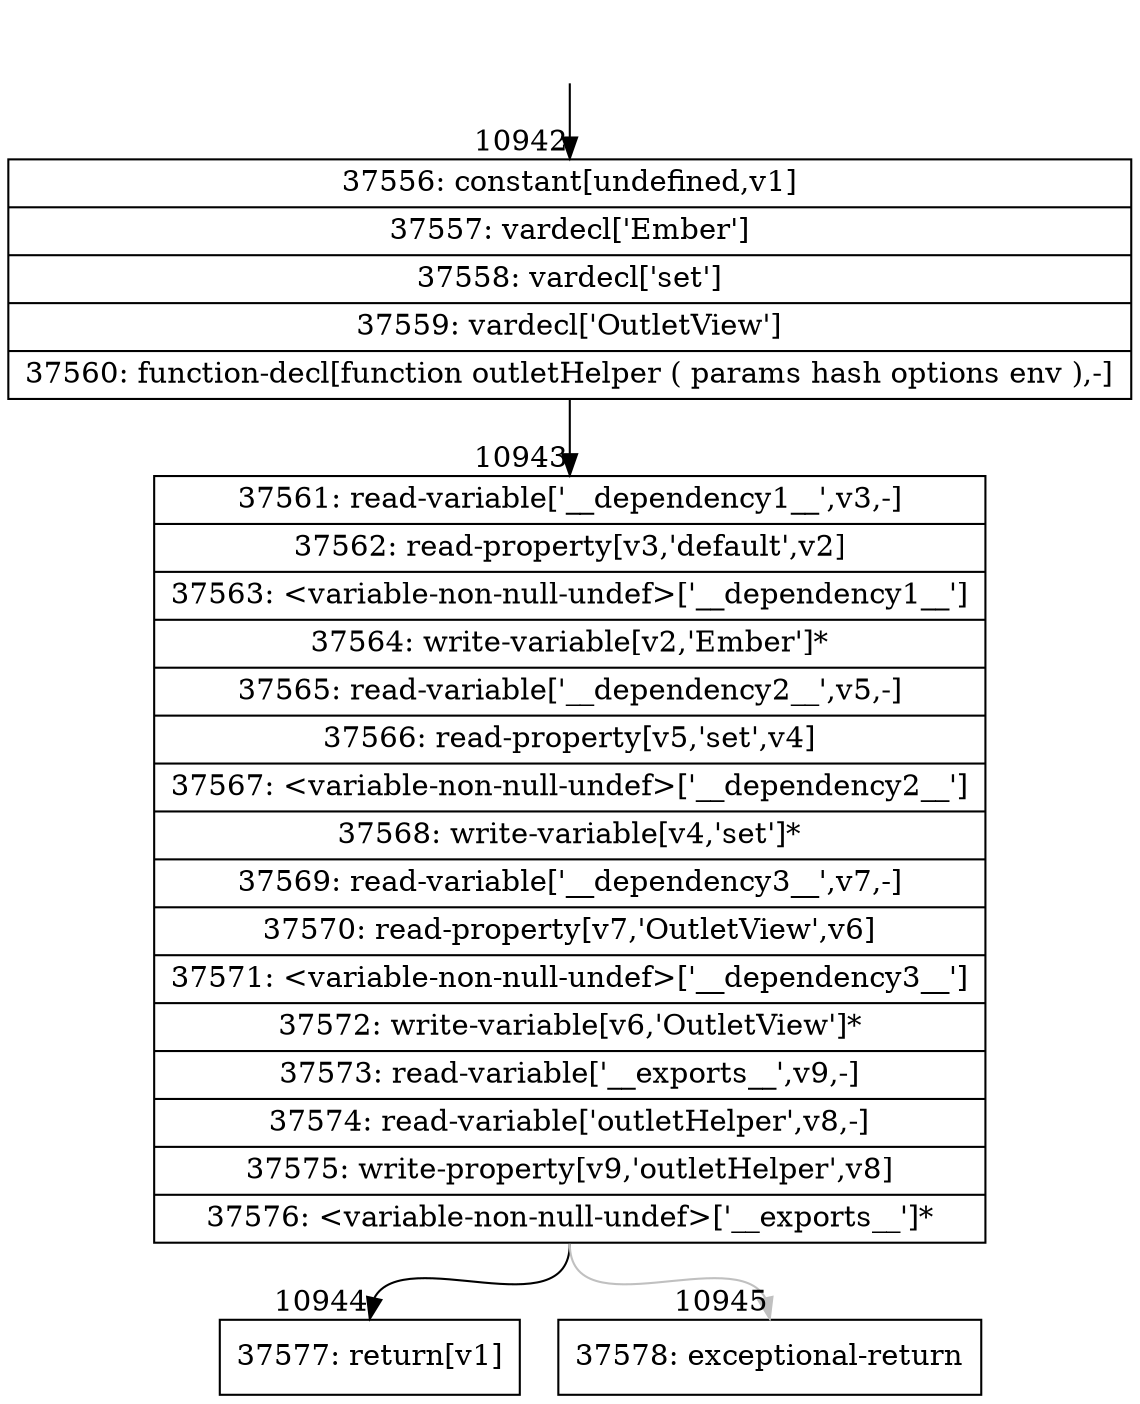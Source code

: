 digraph {
rankdir="TD"
BB_entry910[shape=none,label=""];
BB_entry910 -> BB10942 [tailport=s, headport=n, headlabel="    10942"]
BB10942 [shape=record label="{37556: constant[undefined,v1]|37557: vardecl['Ember']|37558: vardecl['set']|37559: vardecl['OutletView']|37560: function-decl[function outletHelper ( params hash options env ),-]}" ] 
BB10942 -> BB10943 [tailport=s, headport=n, headlabel="      10943"]
BB10943 [shape=record label="{37561: read-variable['__dependency1__',v3,-]|37562: read-property[v3,'default',v2]|37563: \<variable-non-null-undef\>['__dependency1__']|37564: write-variable[v2,'Ember']*|37565: read-variable['__dependency2__',v5,-]|37566: read-property[v5,'set',v4]|37567: \<variable-non-null-undef\>['__dependency2__']|37568: write-variable[v4,'set']*|37569: read-variable['__dependency3__',v7,-]|37570: read-property[v7,'OutletView',v6]|37571: \<variable-non-null-undef\>['__dependency3__']|37572: write-variable[v6,'OutletView']*|37573: read-variable['__exports__',v9,-]|37574: read-variable['outletHelper',v8,-]|37575: write-property[v9,'outletHelper',v8]|37576: \<variable-non-null-undef\>['__exports__']*}" ] 
BB10943 -> BB10944 [tailport=s, headport=n, headlabel="      10944"]
BB10943 -> BB10945 [tailport=s, headport=n, color=gray, headlabel="      10945"]
BB10944 [shape=record label="{37577: return[v1]}" ] 
BB10945 [shape=record label="{37578: exceptional-return}" ] 
//#$~ 19855
}
